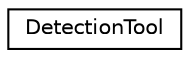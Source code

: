 digraph "Graphe hiérarchique des classes"
{
  edge [fontname="Helvetica",fontsize="10",labelfontname="Helvetica",labelfontsize="10"];
  node [fontname="Helvetica",fontsize="10",shape=record];
  rankdir="LR";
  Node1 [label="DetectionTool",height=0.2,width=0.4,color="black", fillcolor="white", style="filled",URL="$class_detection_tool.html"];
}
